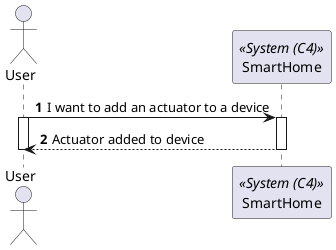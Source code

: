 @startuml
'https://plantuml.com/sequence-diagram

!pragma layout smetana

autonumber

actor "User" as User
participant "SmartHome" as SH<<System (C4)>>

User -> SH : I want to add an actuator to a device
activate SH
activate User

SH --> User : Actuator added to device
deactivate SH
deactivate User

@enduml